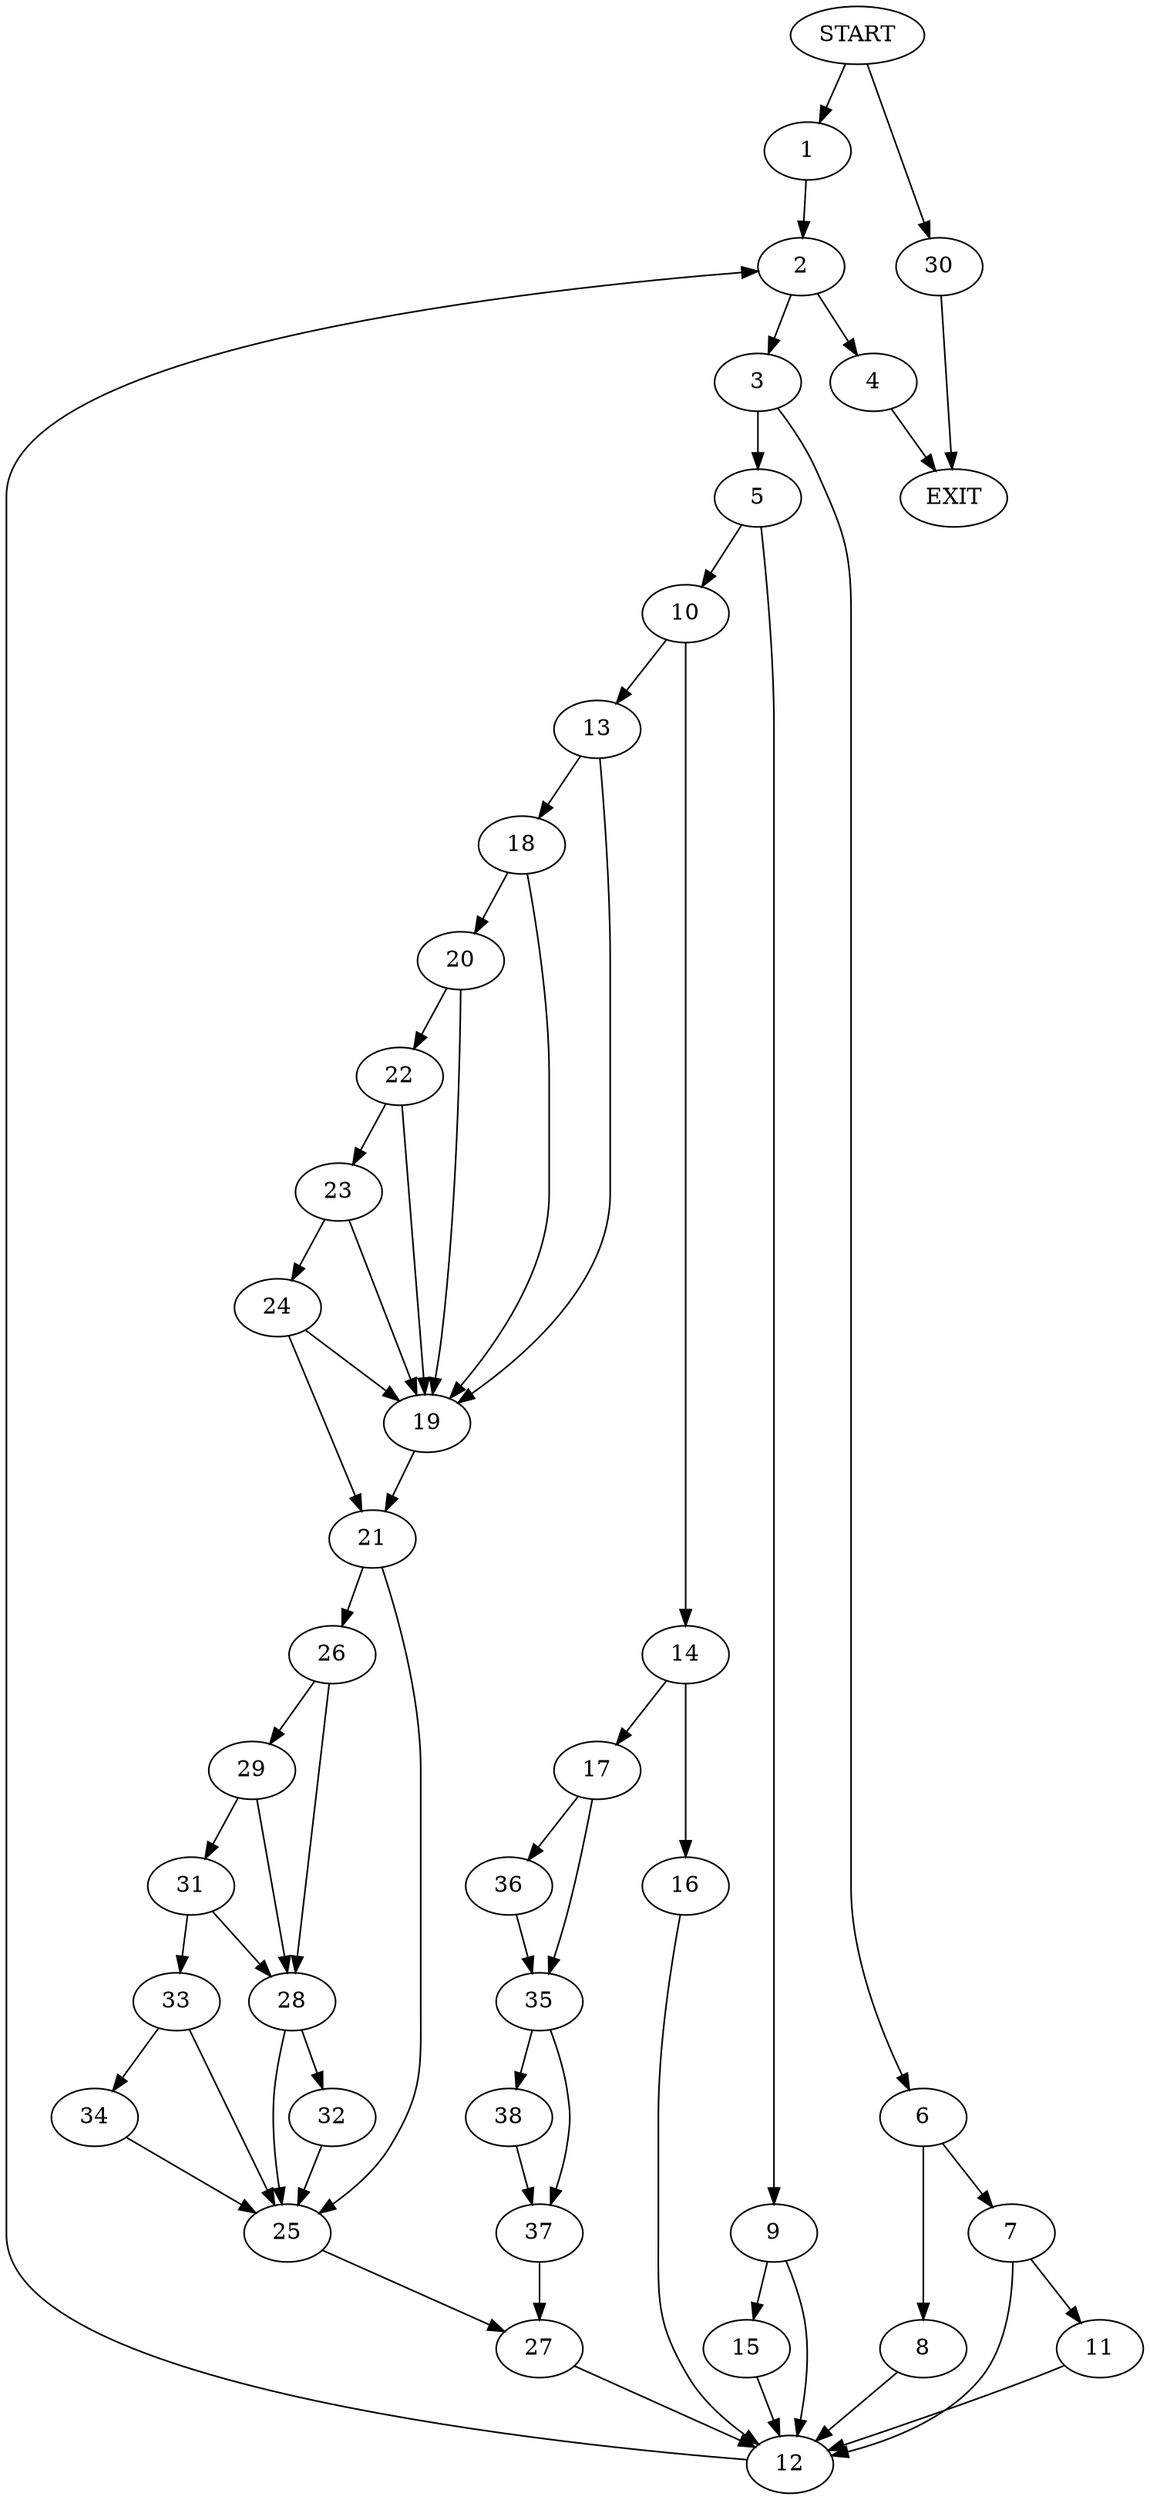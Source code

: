 digraph {
0 [label="START"]
39 [label="EXIT"]
0 -> 1
1 -> 2
2 -> 3
2 -> 4
3 -> 5
3 -> 6
4 -> 39
6 -> 7
6 -> 8
5 -> 9
5 -> 10
7 -> 11
7 -> 12
8 -> 12
12 -> 2
11 -> 12
10 -> 13
10 -> 14
9 -> 12
9 -> 15
14 -> 16
14 -> 17
13 -> 18
13 -> 19
18 -> 19
18 -> 20
19 -> 21
20 -> 22
20 -> 19
22 -> 23
22 -> 19
23 -> 19
23 -> 24
24 -> 19
24 -> 21
21 -> 25
21 -> 26
25 -> 27
26 -> 28
26 -> 29
0 -> 30
30 -> 39
29 -> 28
29 -> 31
28 -> 25
28 -> 32
31 -> 33
31 -> 28
33 -> 25
33 -> 34
32 -> 25
34 -> 25
27 -> 12
16 -> 12
17 -> 35
17 -> 36
35 -> 37
35 -> 38
36 -> 35
37 -> 27
38 -> 37
15 -> 12
}
